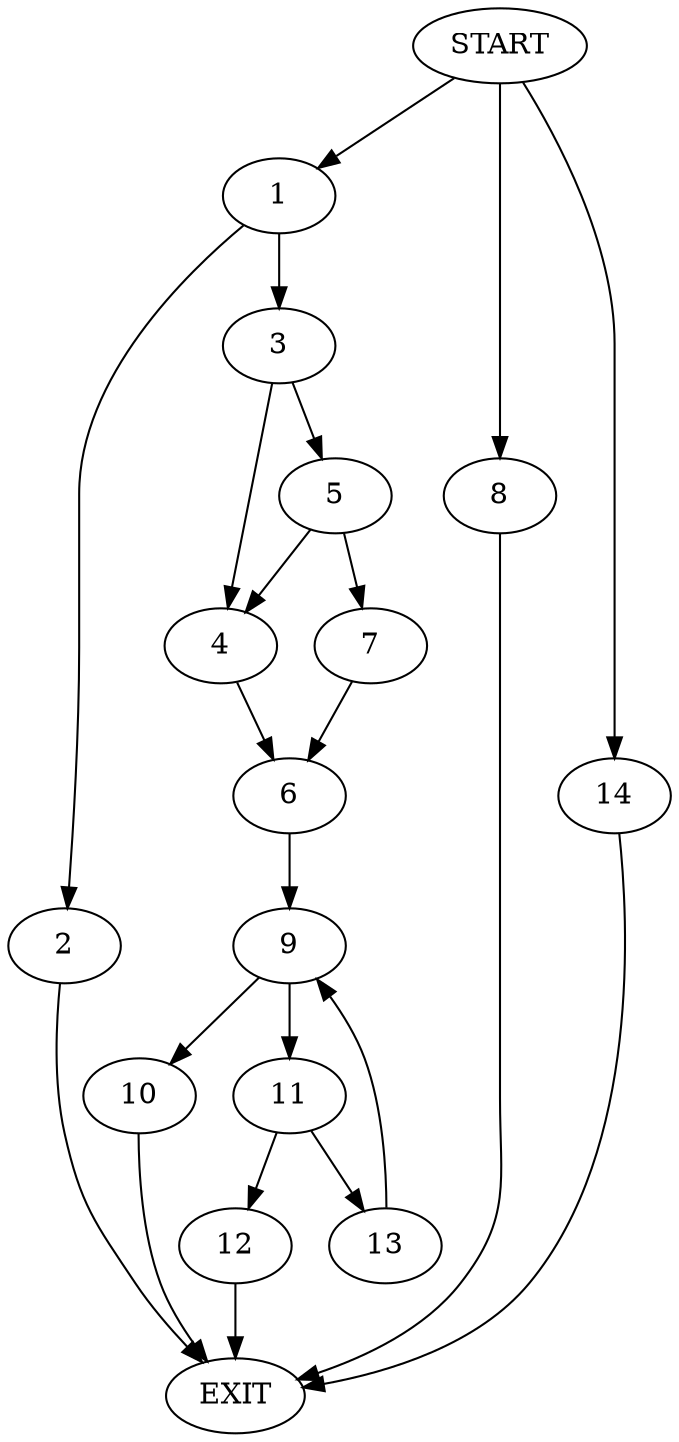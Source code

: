 digraph {
0 [label="START"]
15 [label="EXIT"]
0 -> 1
1 -> 2
1 -> 3
3 -> 4
3 -> 5
2 -> 15
4 -> 6
5 -> 4
5 -> 7
0 -> 8
8 -> 15
7 -> 6
6 -> 9
9 -> 10
9 -> 11
10 -> 15
11 -> 12
11 -> 13
12 -> 15
13 -> 9
0 -> 14
14 -> 15
}
